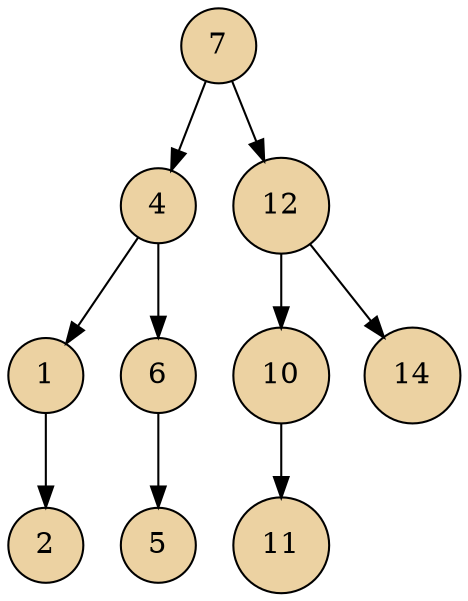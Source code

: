 digraph BST{
 node[shape=circle]
 node[style=filled]
 node[fillcolor="#ECD2A2"]
7->4;
4->1;
1->2;
4->6;
6->5;
7->12;
12->10;
10->11;
12->14;
}